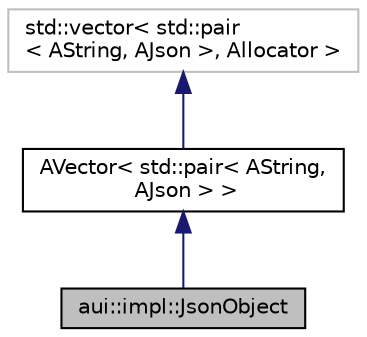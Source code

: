 digraph "aui::impl::JsonObject"
{
 // LATEX_PDF_SIZE
  edge [fontname="Helvetica",fontsize="10",labelfontname="Helvetica",labelfontsize="10"];
  node [fontname="Helvetica",fontsize="10",shape=record];
  Node1 [label="aui::impl::JsonObject",height=0.2,width=0.4,color="black", fillcolor="grey75", style="filled", fontcolor="black",tooltip=" "];
  Node2 -> Node1 [dir="back",color="midnightblue",fontsize="10",style="solid",fontname="Helvetica"];
  Node2 [label="AVector\< std::pair\< AString,\l AJson \> \>",height=0.2,width=0.4,color="black", fillcolor="white", style="filled",URL="$classAVector.html",tooltip=" "];
  Node3 -> Node2 [dir="back",color="midnightblue",fontsize="10",style="solid",fontname="Helvetica"];
  Node3 [label="std::vector\< std::pair\l\< AString, AJson \>, Allocator \>",height=0.2,width=0.4,color="grey75", fillcolor="white", style="filled",tooltip=" "];
}
